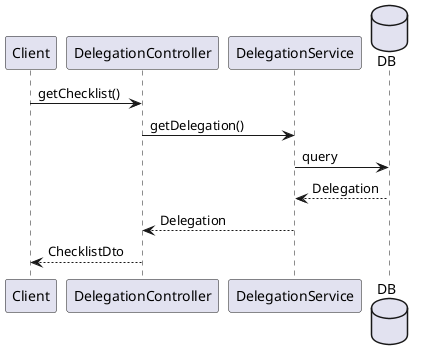 @startuml
"Client"->"DelegationController":getChecklist()
"DelegationController"->"DelegationService":getDelegation()
database DB
"DelegationService"->DB:query
DB-->"DelegationService":Delegation
"DelegationService"-->"DelegationController":Delegation
"DelegationController"-->"Client":ChecklistDto
@enduml